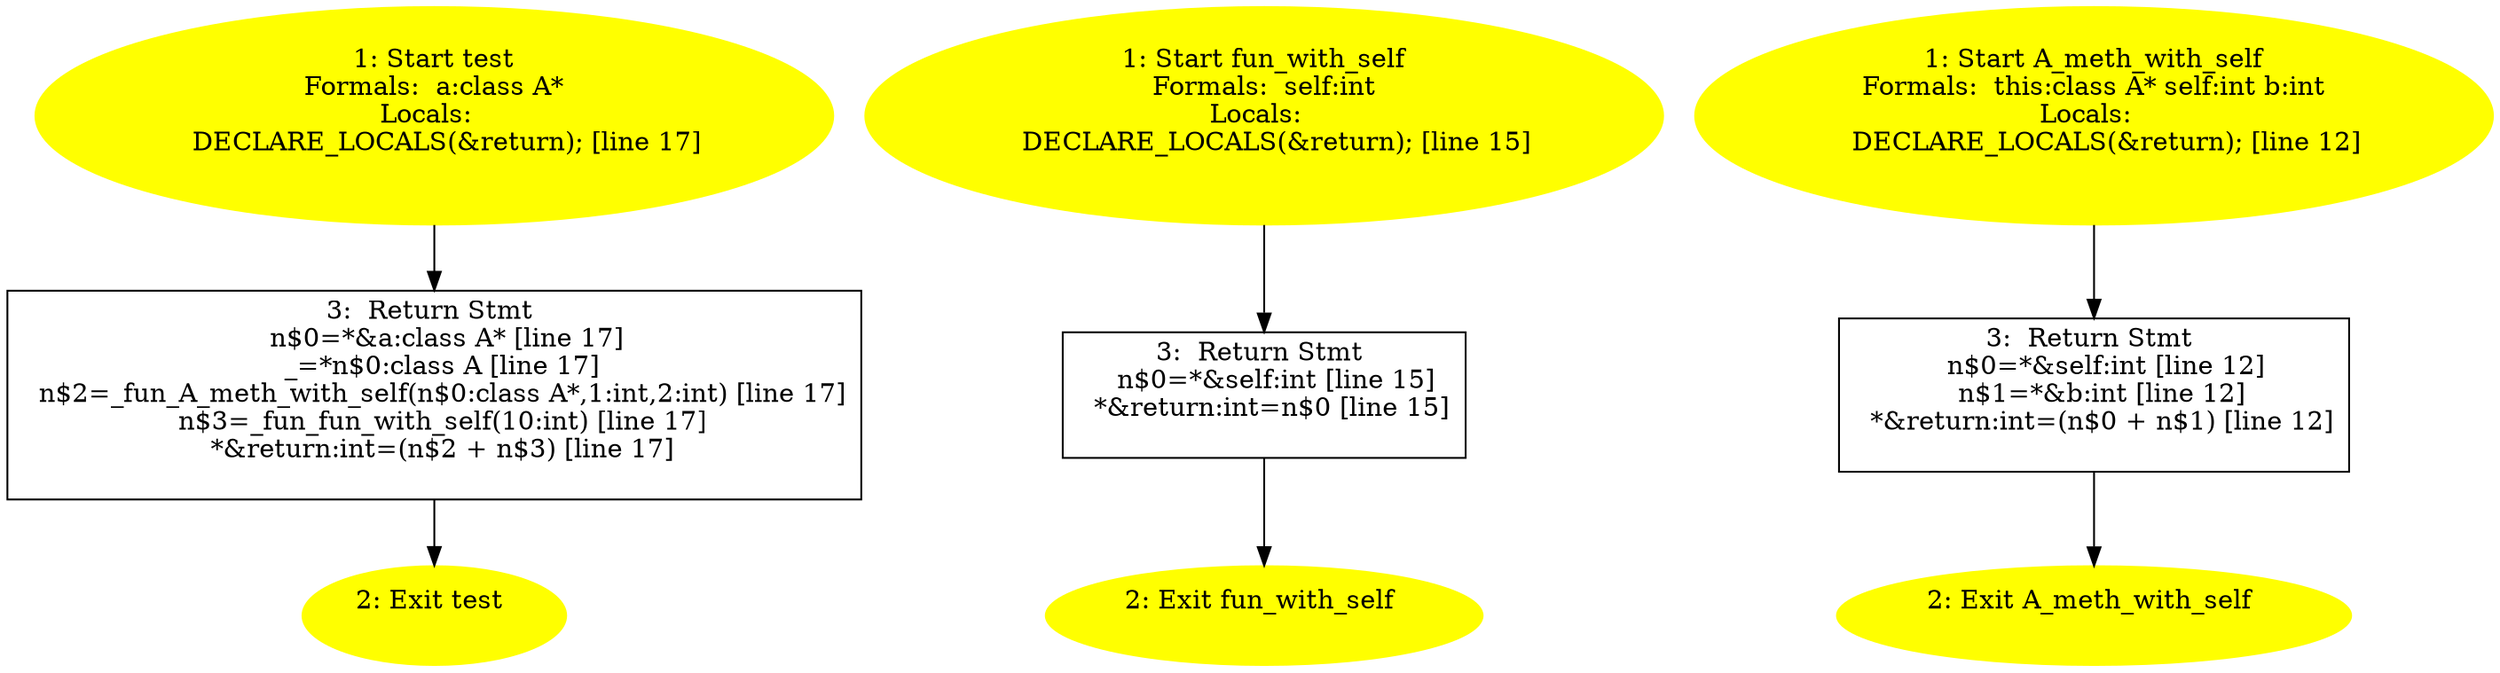 /* @generated */
digraph iCFG {
"test{d41d8cd98f00b204e9800998ecf8427e_Z4testP1A}.7a412acadb48a203ae4f2e6c04b46938_1" [label="1: Start test\nFormals:  a:class A*\nLocals:  \n   DECLARE_LOCALS(&return); [line 17]\n " color=yellow style=filled]
	

	 "test{d41d8cd98f00b204e9800998ecf8427e_Z4testP1A}.7a412acadb48a203ae4f2e6c04b46938_1" -> "test{d41d8cd98f00b204e9800998ecf8427e_Z4testP1A}.7a412acadb48a203ae4f2e6c04b46938_3" ;
"test{d41d8cd98f00b204e9800998ecf8427e_Z4testP1A}.7a412acadb48a203ae4f2e6c04b46938_2" [label="2: Exit test \n  " color=yellow style=filled]
	

"test{d41d8cd98f00b204e9800998ecf8427e_Z4testP1A}.7a412acadb48a203ae4f2e6c04b46938_3" [label="3:  Return Stmt \n   n$0=*&a:class A* [line 17]\n  _=*n$0:class A [line 17]\n  n$2=_fun_A_meth_with_self(n$0:class A*,1:int,2:int) [line 17]\n  n$3=_fun_fun_with_self(10:int) [line 17]\n  *&return:int=(n$2 + n$3) [line 17]\n " shape="box"]
	

	 "test{d41d8cd98f00b204e9800998ecf8427e_Z4testP1A}.7a412acadb48a203ae4f2e6c04b46938_3" -> "test{d41d8cd98f00b204e9800998ecf8427e_Z4testP1A}.7a412acadb48a203ae4f2e6c04b46938_2" ;
"fun_with_self{d41d8cd98f00b204e9800998ecf8427e_Z13fun_with_selfi}.233795f267cd90fecfceba5afd62aea4_1" [label="1: Start fun_with_self\nFormals:  self:int\nLocals:  \n   DECLARE_LOCALS(&return); [line 15]\n " color=yellow style=filled]
	

	 "fun_with_self{d41d8cd98f00b204e9800998ecf8427e_Z13fun_with_selfi}.233795f267cd90fecfceba5afd62aea4_1" -> "fun_with_self{d41d8cd98f00b204e9800998ecf8427e_Z13fun_with_selfi}.233795f267cd90fecfceba5afd62aea4_3" ;
"fun_with_self{d41d8cd98f00b204e9800998ecf8427e_Z13fun_with_selfi}.233795f267cd90fecfceba5afd62aea4_2" [label="2: Exit fun_with_self \n  " color=yellow style=filled]
	

"fun_with_self{d41d8cd98f00b204e9800998ecf8427e_Z13fun_with_selfi}.233795f267cd90fecfceba5afd62aea4_3" [label="3:  Return Stmt \n   n$0=*&self:int [line 15]\n  *&return:int=n$0 [line 15]\n " shape="box"]
	

	 "fun_with_self{d41d8cd98f00b204e9800998ecf8427e_Z13fun_with_selfi}.233795f267cd90fecfceba5afd62aea4_3" -> "fun_with_self{d41d8cd98f00b204e9800998ecf8427e_Z13fun_with_selfi}.233795f267cd90fecfceba5afd62aea4_2" ;
"A_meth_with_self(_ZN1A14meth_with_selfEii).3d68189dc22d8f38e7c0da9ff88e3d4d_1" [label="1: Start A_meth_with_self\nFormals:  this:class A* self:int b:int\nLocals:  \n   DECLARE_LOCALS(&return); [line 12]\n " color=yellow style=filled]
	

	 "A_meth_with_self(_ZN1A14meth_with_selfEii).3d68189dc22d8f38e7c0da9ff88e3d4d_1" -> "A_meth_with_self(_ZN1A14meth_with_selfEii).3d68189dc22d8f38e7c0da9ff88e3d4d_3" ;
"A_meth_with_self(_ZN1A14meth_with_selfEii).3d68189dc22d8f38e7c0da9ff88e3d4d_2" [label="2: Exit A_meth_with_self \n  " color=yellow style=filled]
	

"A_meth_with_self(_ZN1A14meth_with_selfEii).3d68189dc22d8f38e7c0da9ff88e3d4d_3" [label="3:  Return Stmt \n   n$0=*&self:int [line 12]\n  n$1=*&b:int [line 12]\n  *&return:int=(n$0 + n$1) [line 12]\n " shape="box"]
	

	 "A_meth_with_self(_ZN1A14meth_with_selfEii).3d68189dc22d8f38e7c0da9ff88e3d4d_3" -> "A_meth_with_self(_ZN1A14meth_with_selfEii).3d68189dc22d8f38e7c0da9ff88e3d4d_2" ;
}
